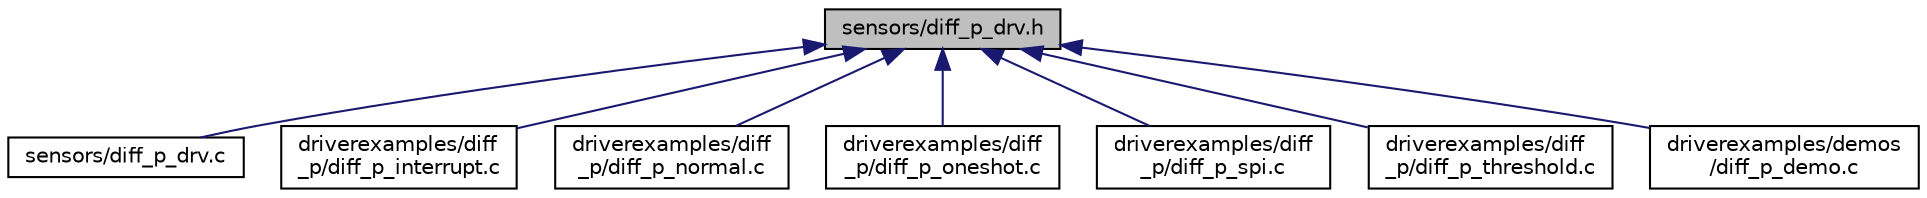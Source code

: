 digraph "sensors/diff_p_drv.h"
{
  edge [fontname="Helvetica",fontsize="10",labelfontname="Helvetica",labelfontsize="10"];
  node [fontname="Helvetica",fontsize="10",shape=record];
  Node12 [label="sensors/diff_p_drv.h",height=0.2,width=0.4,color="black", fillcolor="grey75", style="filled", fontcolor="black"];
  Node12 -> Node13 [dir="back",color="midnightblue",fontsize="10",style="solid",fontname="Helvetica"];
  Node13 [label="sensors/diff_p_drv.c",height=0.2,width=0.4,color="black", fillcolor="white", style="filled",URL="$diff__p__drv_8c.html",tooltip="The diff_p_drv.c file implements the diff_p functional interface. "];
  Node12 -> Node14 [dir="back",color="midnightblue",fontsize="10",style="solid",fontname="Helvetica"];
  Node14 [label="driverexamples/diff\l_p/diff_p_interrupt.c",height=0.2,width=0.4,color="black", fillcolor="white", style="filled",URL="$diff__p__interrupt_8c.html",tooltip="The diff_p_interrupt.c file implements the ISSDK DIFF_P sensor driver example demonstration with Inte..."];
  Node12 -> Node15 [dir="back",color="midnightblue",fontsize="10",style="solid",fontname="Helvetica"];
  Node15 [label="driverexamples/diff\l_p/diff_p_normal.c",height=0.2,width=0.4,color="black", fillcolor="white", style="filled",URL="$diff__p__normal_8c.html",tooltip="The diff_p_normal.c file implements the ISSDK DIFF_P sensor driver example demonstration with polling..."];
  Node12 -> Node16 [dir="back",color="midnightblue",fontsize="10",style="solid",fontname="Helvetica"];
  Node16 [label="driverexamples/diff\l_p/diff_p_oneshot.c",height=0.2,width=0.4,color="black", fillcolor="white", style="filled",URL="$diff__p__oneshot_8c.html",tooltip="The diff_p_oneshot.c file implements the ISSDK DIFF_P sensor driver example demonstration with One-Sh..."];
  Node12 -> Node17 [dir="back",color="midnightblue",fontsize="10",style="solid",fontname="Helvetica"];
  Node17 [label="driverexamples/diff\l_p/diff_p_spi.c",height=0.2,width=0.4,color="black", fillcolor="white", style="filled",URL="$diff__p__spi_8c.html",tooltip="The diff_p_spi.c file implements the ISSDK DIFF_P sensor driver example demonstration with SPI Mode..."];
  Node12 -> Node18 [dir="back",color="midnightblue",fontsize="10",style="solid",fontname="Helvetica"];
  Node18 [label="driverexamples/diff\l_p/diff_p_threshold.c",height=0.2,width=0.4,color="black", fillcolor="white", style="filled",URL="$diff__p__threshold_8c.html",tooltip="The diff_p_threshold.c file implements the ISSDK DIFF_P sensor driver example demonstration with Thre..."];
  Node12 -> Node19 [dir="back",color="midnightblue",fontsize="10",style="solid",fontname="Helvetica"];
  Node19 [label="driverexamples/demos\l/diff_p_demo.c",height=0.2,width=0.4,color="black", fillcolor="white", style="filled",URL="$diff__p__demo_8c.html",tooltip="The diff_p_demo.c file implements the ISSDK DIFF_P sensor driver example demonstration with Interrupt..."];
}
